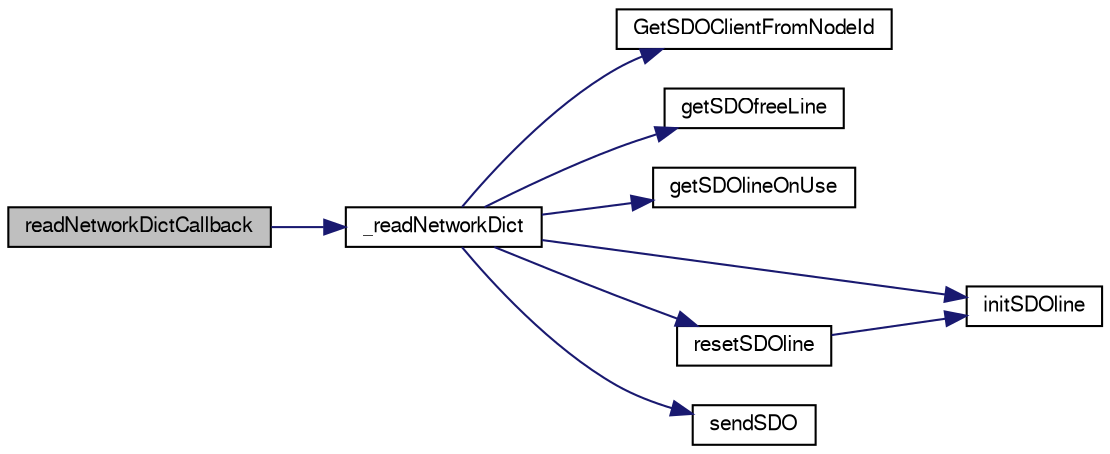 digraph "readNetworkDictCallback"
{
  edge [fontname="FreeSans",fontsize="10",labelfontname="FreeSans",labelfontsize="10"];
  node [fontname="FreeSans",fontsize="10",shape=record];
  rankdir="LR";
  Node1 [label="readNetworkDictCallback",height=0.2,width=0.4,color="black", fillcolor="grey75", style="filled" fontcolor="black"];
  Node1 -> Node2 [color="midnightblue",fontsize="10",style="solid",fontname="FreeSans"];
  Node2 [label="_readNetworkDict",height=0.2,width=0.4,color="black", fillcolor="white", style="filled",URL="$sdo_8c.html#aeb8bae9faa885c97486d84e951888e4a"];
  Node2 -> Node3 [color="midnightblue",fontsize="10",style="solid",fontname="FreeSans"];
  Node3 [label="GetSDOClientFromNodeId",height=0.2,width=0.4,color="black", fillcolor="white", style="filled",URL="$sdo_8c.html#a83b35f348d36c23421eb1753df96fc33"];
  Node2 -> Node4 [color="midnightblue",fontsize="10",style="solid",fontname="FreeSans"];
  Node4 [label="getSDOfreeLine",height=0.2,width=0.4,color="black", fillcolor="white", style="filled",URL="$sdo_8c.html#a58d1f9691977617601beb9e5b4123252",tooltip="Search for an unused line in the transfers array to store a new SDO. ie a line which value of the fie..."];
  Node2 -> Node5 [color="midnightblue",fontsize="10",style="solid",fontname="FreeSans"];
  Node5 [label="getSDOlineOnUse",height=0.2,width=0.4,color="black", fillcolor="white", style="filled",URL="$sdo_8c.html#a3a6660620ea5fb37d311afc3d9a301c2",tooltip="Search for the line, in the transfers array, which contains the beginning of the reception of a fragm..."];
  Node2 -> Node6 [color="midnightblue",fontsize="10",style="solid",fontname="FreeSans"];
  Node6 [label="initSDOline",height=0.2,width=0.4,color="black", fillcolor="white", style="filled",URL="$sdo_8c.html#aa570e2c8e69527298b428563a38ced9f",tooltip="Initialize some fields of the structure. "];
  Node2 -> Node7 [color="midnightblue",fontsize="10",style="solid",fontname="FreeSans"];
  Node7 [label="resetSDOline",height=0.2,width=0.4,color="black", fillcolor="white", style="filled",URL="$sdo_8c.html#a42d33be015d4c4c83c73f1f0e588f481",tooltip="Reset an unused line. "];
  Node7 -> Node6 [color="midnightblue",fontsize="10",style="solid",fontname="FreeSans"];
  Node2 -> Node8 [color="midnightblue",fontsize="10",style="solid",fontname="FreeSans"];
  Node8 [label="sendSDO",height=0.2,width=0.4,color="black", fillcolor="white", style="filled",URL="$sdo_8c.html#a2f61d90737fb951b4b33c05e9b9810d7",tooltip="Transmit a SDO frame on the bus bus_id. "];
}
